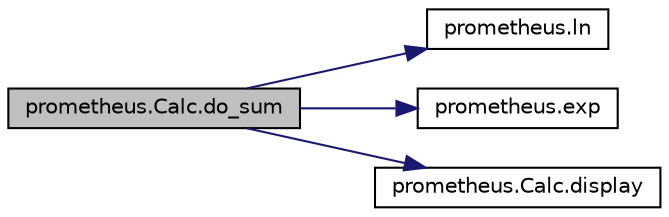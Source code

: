 digraph "prometheus.Calc.do_sum"
{
  edge [fontname="Helvetica",fontsize="10",labelfontname="Helvetica",labelfontsize="10"];
  node [fontname="Helvetica",fontsize="10",shape=record];
  rankdir="LR";
  Node1 [label="prometheus.Calc.do_sum",height=0.2,width=0.4,color="black", fillcolor="grey75", style="filled", fontcolor="black"];
  Node1 -> Node2 [color="midnightblue",fontsize="10",style="solid",fontname="Helvetica"];
  Node2 [label="prometheus.ln",height=0.2,width=0.4,color="black", fillcolor="white", style="filled",URL="$namespaceprometheus.html#a8bfa10ff1d6fa62990f02f55b592ab29"];
  Node1 -> Node3 [color="midnightblue",fontsize="10",style="solid",fontname="Helvetica"];
  Node3 [label="prometheus.exp",height=0.2,width=0.4,color="black", fillcolor="white", style="filled",URL="$namespaceprometheus.html#a61a9e9f1f48e4187d86d4a81eda44051"];
  Node1 -> Node4 [color="midnightblue",fontsize="10",style="solid",fontname="Helvetica"];
  Node4 [label="prometheus.Calc.display",height=0.2,width=0.4,color="black", fillcolor="white", style="filled",URL="$classprometheus_1_1_calc.html#ad5fa8829115da42091276529393368ec"];
}

